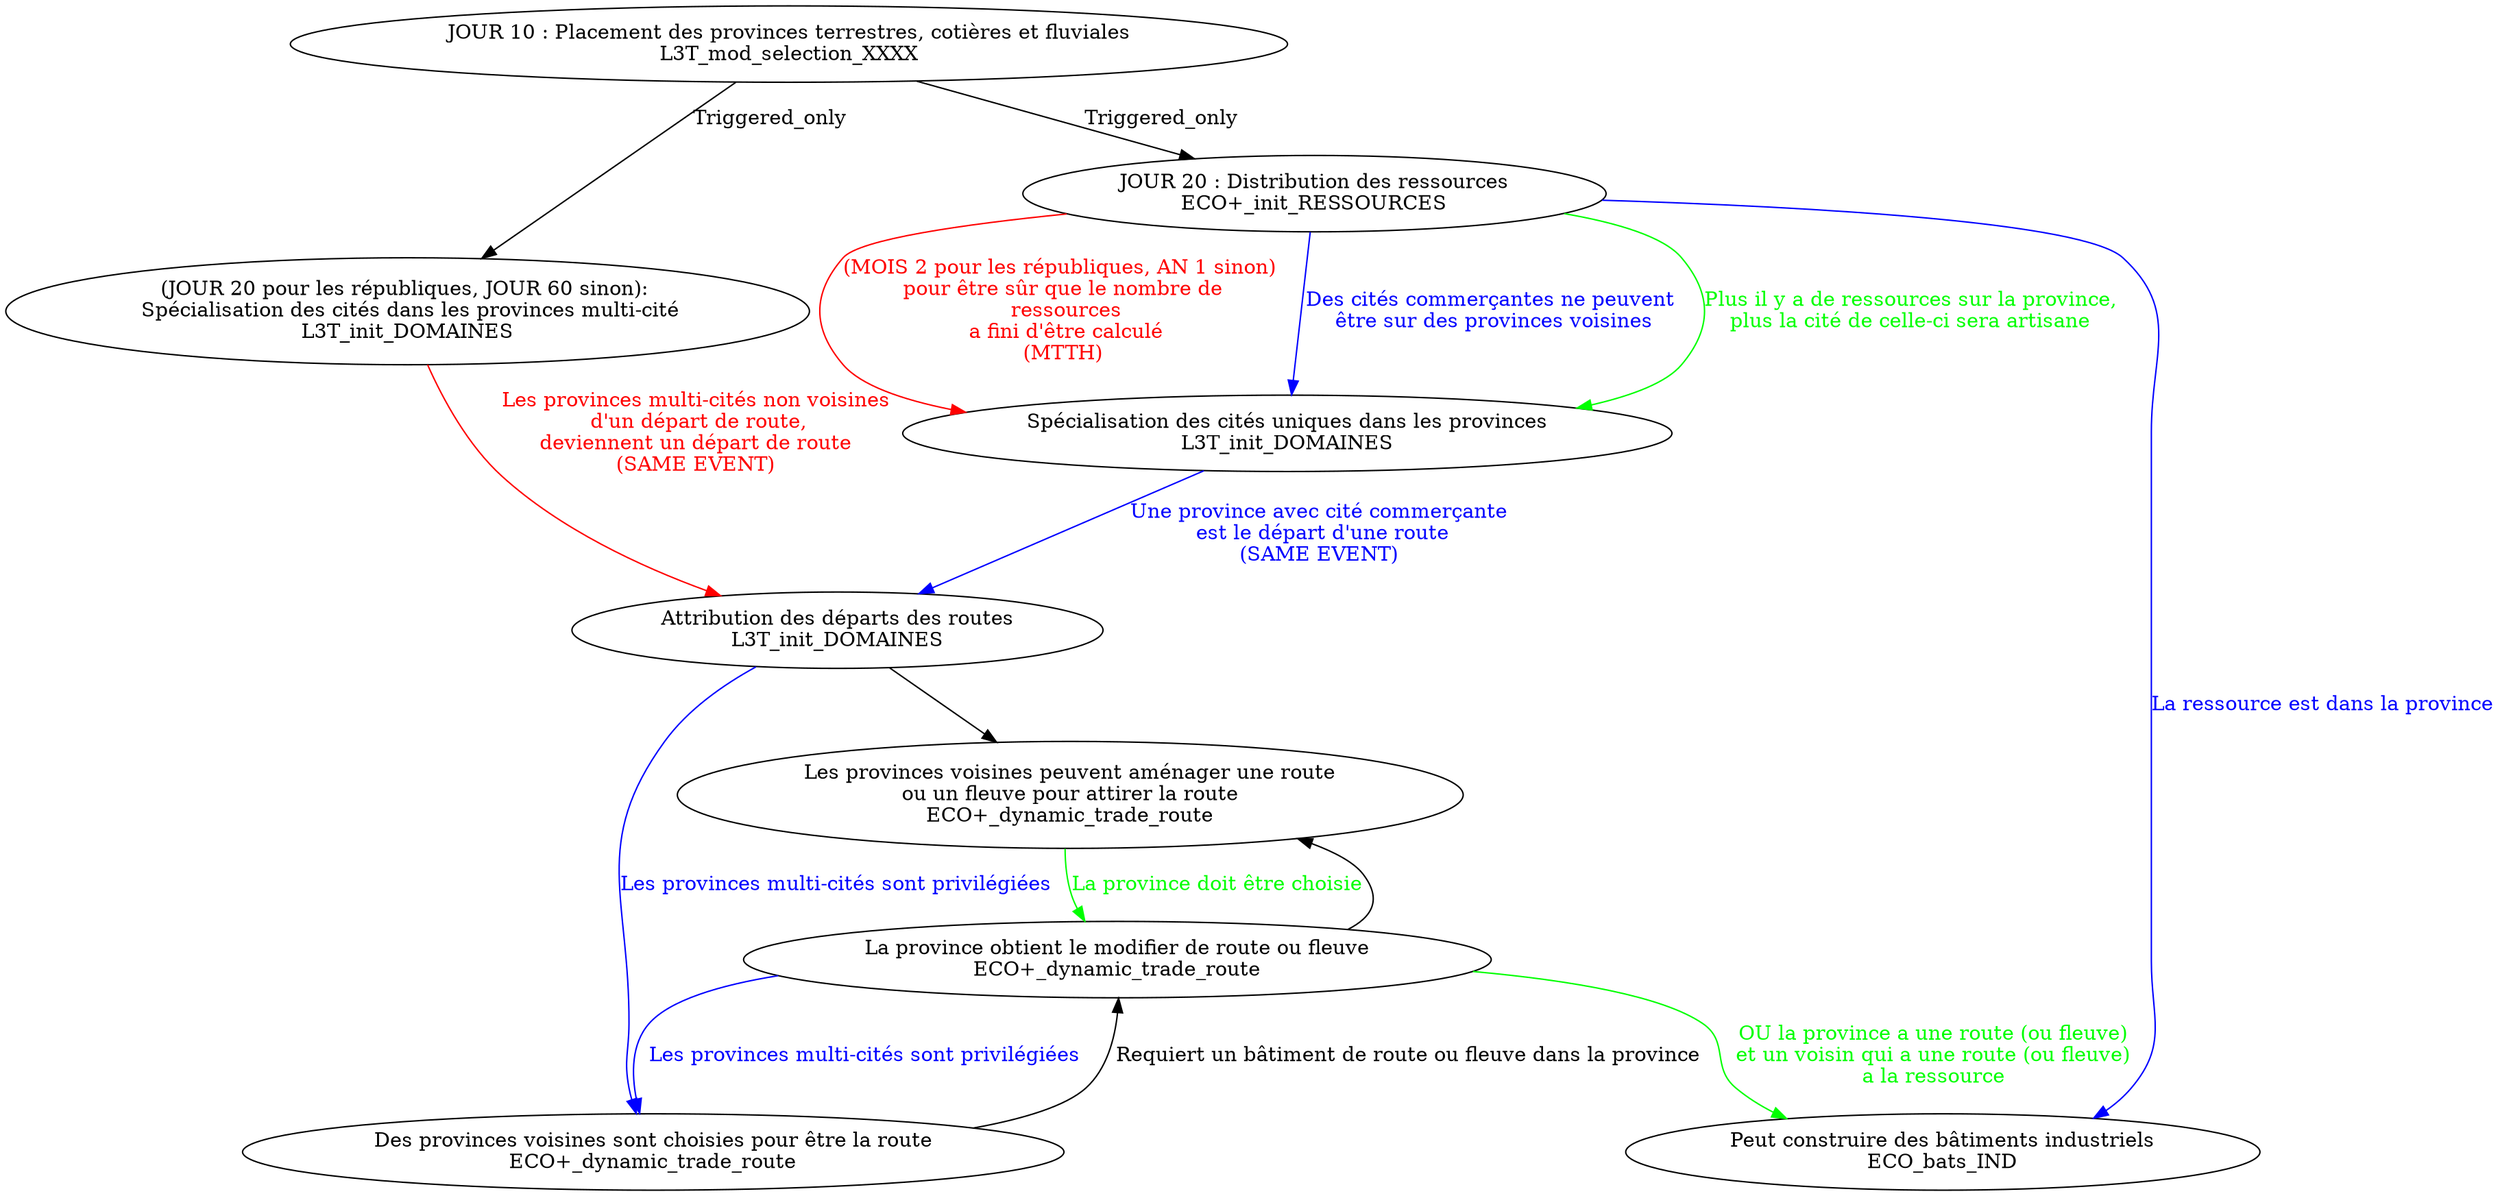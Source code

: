 digraph G {
	node [shape=ellipse];
		{node [label="JOUR 10 : Placement des provinces terrestres, cotières et fluviales\nL3T_mod_selection_XXXX"] n0;};
		{node [label="JOUR 20 : Distribution des ressources\nECO+_init_RESSOURCES"] n1;};
		{node [label="(JOUR 20 pour les républiques, JOUR 60 sinon): \n Spécialisation des cités dans les provinces multi-cité\nL3T_init_DOMAINES"] n2;};
		{node [label="Spécialisation des cités uniques dans les provinces\nL3T_init_DOMAINES"] n4;};
		{node [label="Attribution des départs des routes\nL3T_init_DOMAINES"] n5;};
		{node [label="Les provinces voisines peuvent aménager une route\nou un fleuve pour attirer la route\nECO+_dynamic_trade_route"] n6;};
		{node [label="Des provinces voisines sont choisies pour être la route\nECO+_dynamic_trade_route"] n7;};
		{node [label="La province obtient le modifier de route ou fleuve\nECO+_dynamic_trade_route"] n8;};
		{node [label="Peut construire des bâtiments industriels\nECO_bats_IND"] n9;};

	n0 -> n1 [label="Triggered_only"]
	n0 -> n2 [label="Triggered_only"]
	n1 -> n4  [label="(MOIS 2 pour les républiques, AN 1 sinon) \n pour être sûr que le nombre de \n ressources\n a fini d'être calculé\n(MTTH)",len=1.00, fontcolor=red, color=red]
	n1 -> n4  [label="Des cités commerçantes ne peuvent\n être sur des provinces voisines",len=1.00, fontcolor=blue, color=blue]
	n1 -> n4  [label="Plus il y a de ressources sur la province,\nplus la cité de celle-ci sera artisane",len=1.00, fontcolor=green, color=green]
	n2 -> n5 [label="Les provinces multi-cités non voisines\n d'un départ de route,\ndeviennent un départ de route\n(SAME EVENT)",len=1.00, fontcolor=red, color=red]
	n4 -> n5 [label="Une province avec cité commerçante\n est le départ d'une route\n(SAME EVENT)",len=1.00, fontcolor=blue, color=blue]
	n5 -> n6
	n5 -> n7 [label="Les provinces multi-cités sont privilégiées",len=1.00, fontcolor=blue, color=blue]
	n6 -> n8 [label="La province doit être choisie",len=1.00, fontcolor=green, color=green]
	n7 -> n8 [label="Requiert un bâtiment de route ou fleuve dans la province"]
	n8 -> n6
	n8 -> n7 [label="Les provinces multi-cités sont privilégiées",len=1.00, fontcolor=blue, color=blue]
	n1 -> n9 [label="La ressource est dans la province",len=1.00, fontcolor=blue, color=blue]
	n8 -> n9 [label="OU la province a une route (ou fleuve)\net un voisin qui a une route (ou fleuve)\na la ressource",len=1.00, fontcolor=green, color=green]

}

